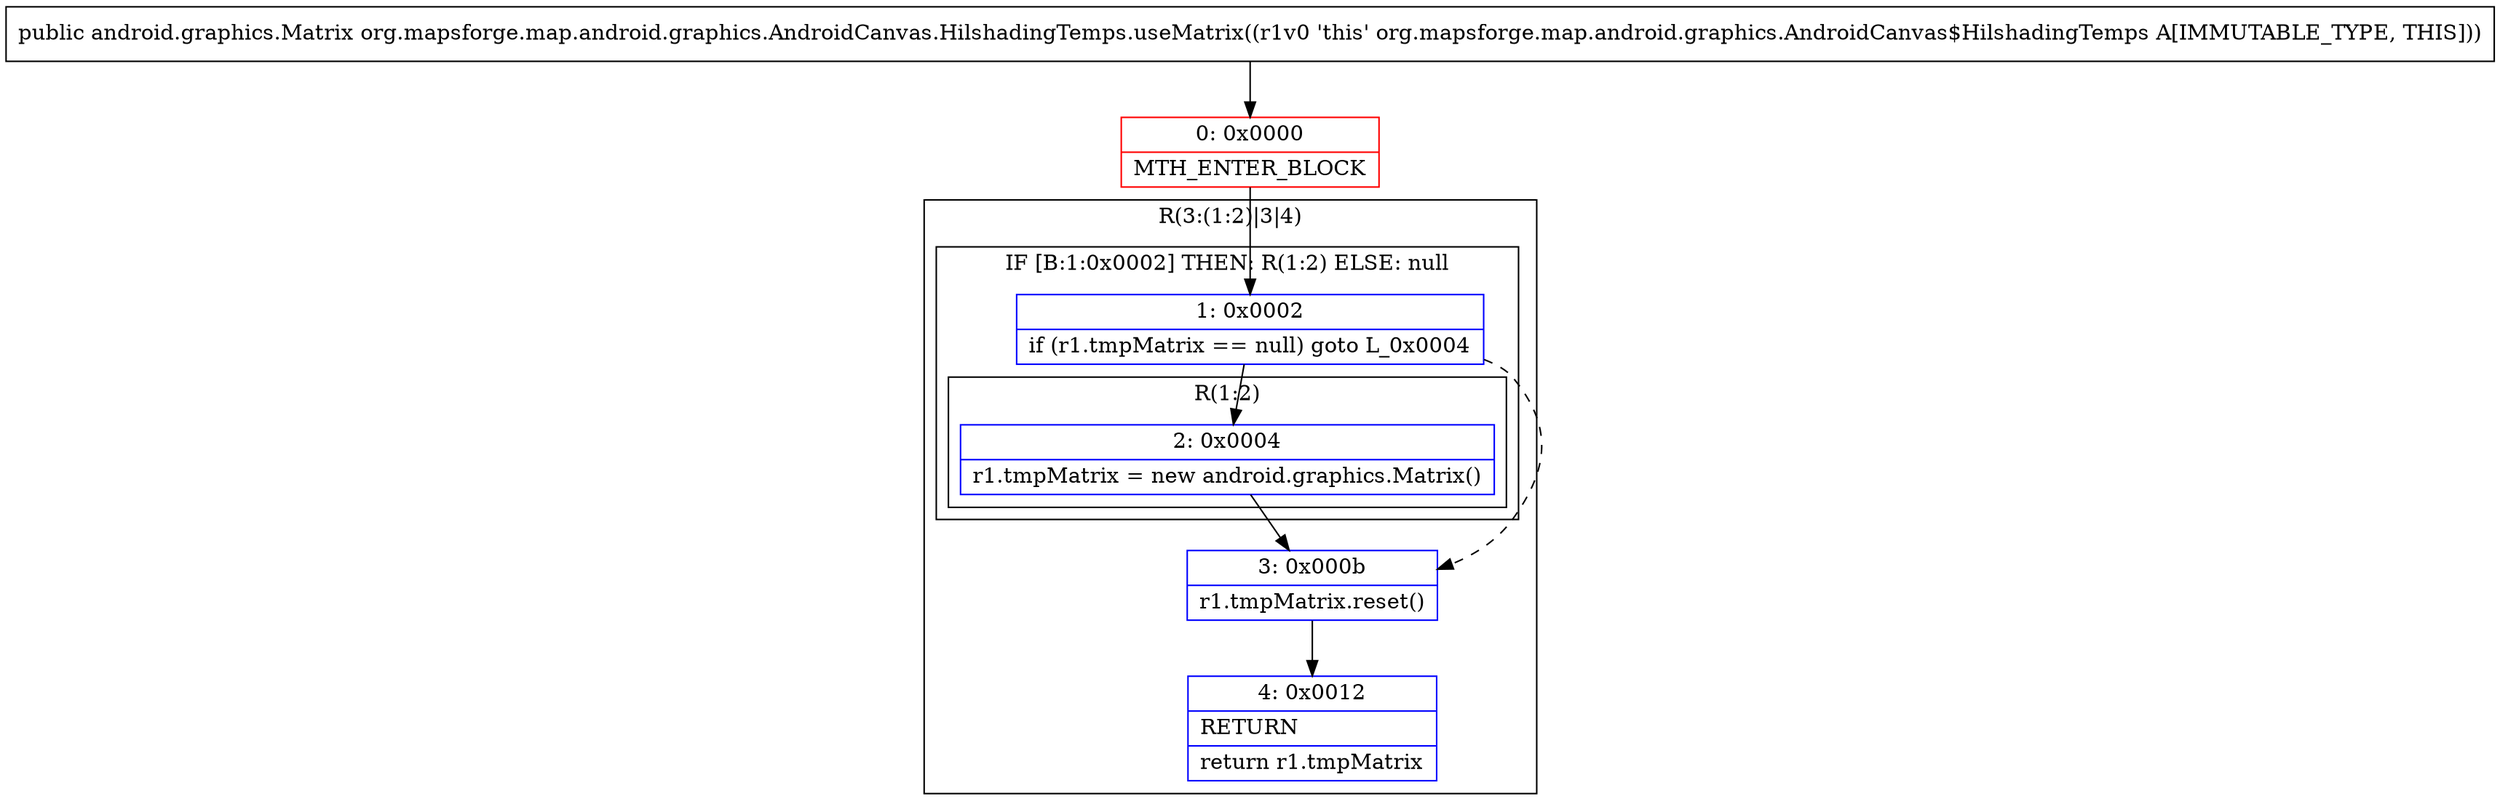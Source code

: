 digraph "CFG fororg.mapsforge.map.android.graphics.AndroidCanvas.HilshadingTemps.useMatrix()Landroid\/graphics\/Matrix;" {
subgraph cluster_Region_2064194393 {
label = "R(3:(1:2)|3|4)";
node [shape=record,color=blue];
subgraph cluster_IfRegion_1959830533 {
label = "IF [B:1:0x0002] THEN: R(1:2) ELSE: null";
node [shape=record,color=blue];
Node_1 [shape=record,label="{1\:\ 0x0002|if (r1.tmpMatrix == null) goto L_0x0004\l}"];
subgraph cluster_Region_208669339 {
label = "R(1:2)";
node [shape=record,color=blue];
Node_2 [shape=record,label="{2\:\ 0x0004|r1.tmpMatrix = new android.graphics.Matrix()\l}"];
}
}
Node_3 [shape=record,label="{3\:\ 0x000b|r1.tmpMatrix.reset()\l}"];
Node_4 [shape=record,label="{4\:\ 0x0012|RETURN\l|return r1.tmpMatrix\l}"];
}
Node_0 [shape=record,color=red,label="{0\:\ 0x0000|MTH_ENTER_BLOCK\l}"];
MethodNode[shape=record,label="{public android.graphics.Matrix org.mapsforge.map.android.graphics.AndroidCanvas.HilshadingTemps.useMatrix((r1v0 'this' org.mapsforge.map.android.graphics.AndroidCanvas$HilshadingTemps A[IMMUTABLE_TYPE, THIS])) }"];
MethodNode -> Node_0;
Node_1 -> Node_2;
Node_1 -> Node_3[style=dashed];
Node_2 -> Node_3;
Node_3 -> Node_4;
Node_0 -> Node_1;
}


